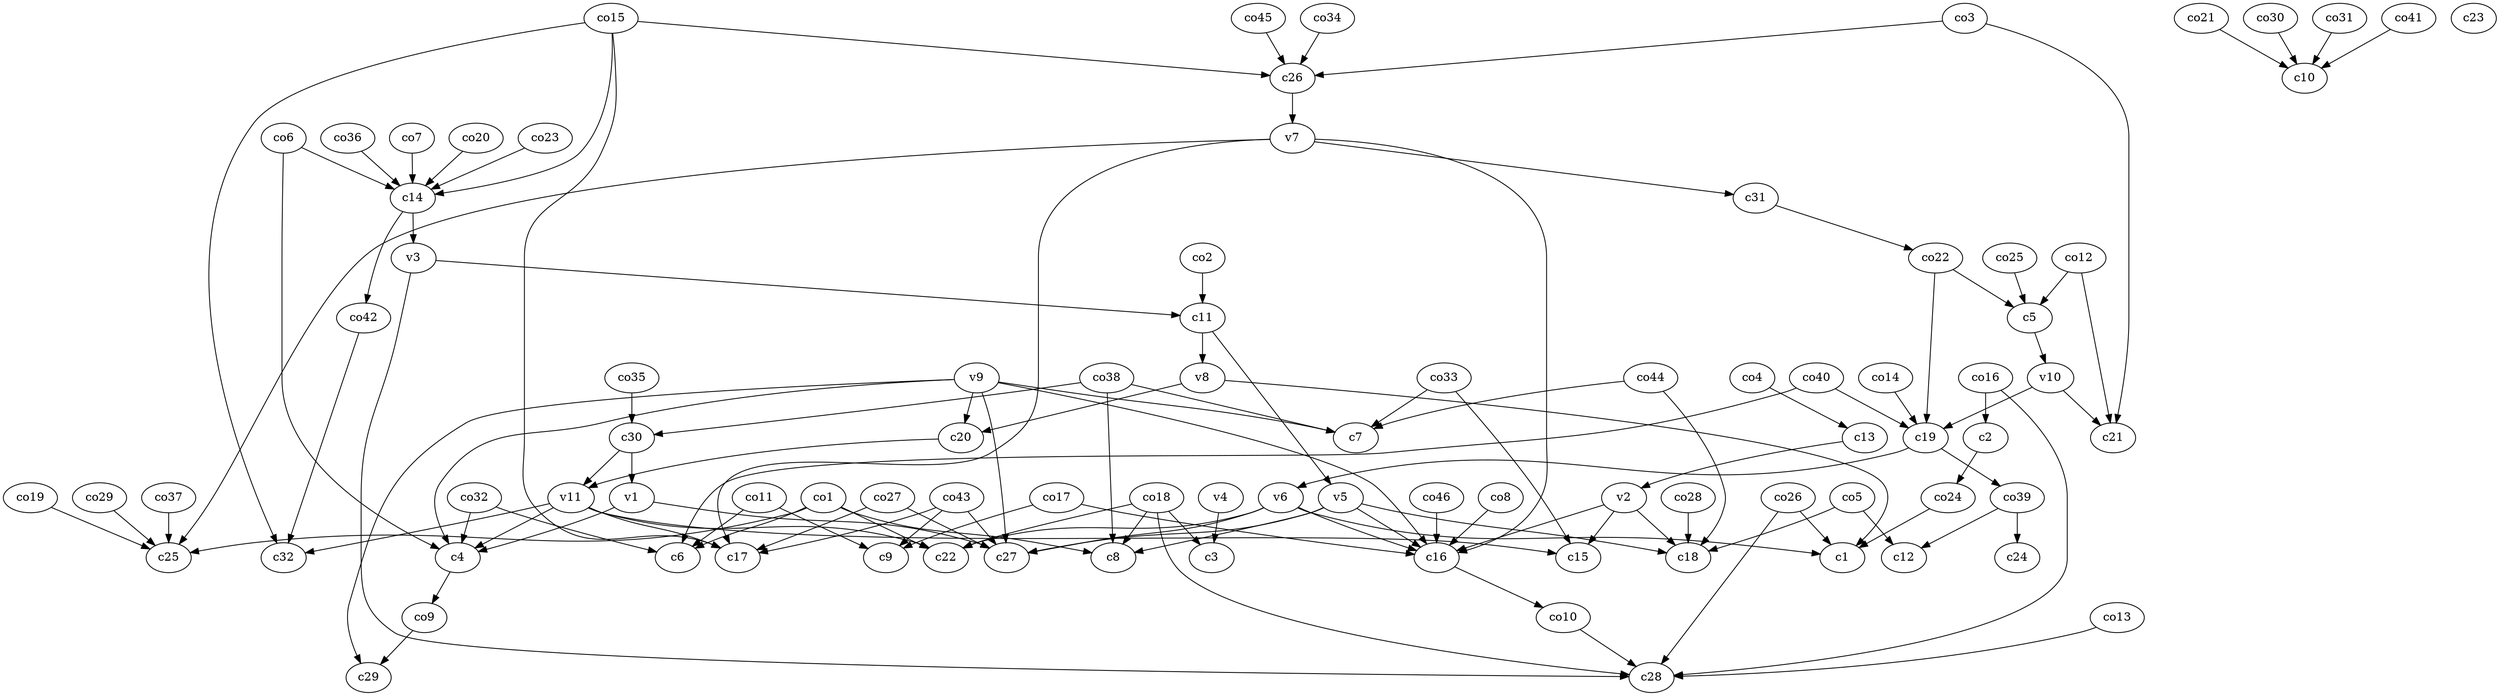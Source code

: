 strict digraph  {
c1;
c2;
c3;
c4;
c5;
c6;
c7;
c8;
c9;
c10;
c11;
c12;
c13;
c14;
c15;
c16;
c17;
c18;
c19;
c20;
c21;
c22;
c23;
c24;
c25;
c26;
c27;
c28;
c29;
c30;
c31;
c32;
v1;
v2;
v3;
v4;
v5;
v6;
v7;
v8;
v9;
v10;
v11;
co1;
co2;
co3;
co4;
co5;
co6;
co7;
co8;
co9;
co10;
co11;
co12;
co13;
co14;
co15;
co16;
co17;
co18;
co19;
co20;
co21;
co22;
co23;
co24;
co25;
co26;
co27;
co28;
co29;
co30;
co31;
co32;
co33;
co34;
co35;
co36;
co37;
co38;
co39;
co40;
co41;
co42;
co43;
co44;
co45;
co46;
c2 -> co24  [weight=1];
c4 -> co9  [weight=1];
c5 -> v10  [weight=1];
c11 -> v8  [weight=1];
c11 -> v5  [weight=1];
c13 -> v2  [weight=1];
c14 -> co42  [weight=1];
c14 -> v3  [weight=1];
c16 -> co10  [weight=1];
c19 -> v6  [weight=1];
c19 -> co39  [weight=1];
c20 -> v11  [weight=1];
c26 -> v7  [weight=1];
c30 -> v1  [weight=1];
c30 -> v11  [weight=1];
c31 -> co22  [weight=1];
v1 -> c4  [weight=1];
v1 -> c27  [weight=1];
v2 -> c15  [weight=1];
v2 -> c16  [weight=1];
v2 -> c18  [weight=1];
v3 -> c28  [weight=1];
v3 -> c11  [weight=1];
v4 -> c3  [weight=1];
v5 -> c27  [weight=1];
v5 -> c8  [weight=1];
v5 -> c16  [weight=1];
v5 -> c18  [weight=1];
v6 -> c1  [weight=1];
v6 -> c22  [weight=1];
v6 -> c27  [weight=1];
v6 -> c16  [weight=1];
v7 -> c25  [weight=1];
v7 -> c31  [weight=1];
v7 -> c17  [weight=1];
v7 -> c16  [weight=1];
v8 -> c1  [weight=1];
v8 -> c20  [weight=1];
v9 -> c7  [weight=1];
v9 -> c20  [weight=1];
v9 -> c16  [weight=1];
v9 -> c27  [weight=1];
v9 -> c29  [weight=1];
v9 -> c4  [weight=1];
v10 -> c19  [weight=1];
v10 -> c21  [weight=1];
v11 -> c15  [weight=1];
v11 -> c17  [weight=1];
v11 -> c32  [weight=1];
v11 -> c4  [weight=1];
v11 -> c22  [weight=1];
co1 -> c6  [weight=1];
co1 -> c25  [weight=1];
co1 -> c22  [weight=1];
co1 -> c8  [weight=1];
co2 -> c11  [weight=1];
co3 -> c26  [weight=1];
co3 -> c21  [weight=1];
co4 -> c13  [weight=1];
co5 -> c12  [weight=1];
co5 -> c18  [weight=1];
co6 -> c14  [weight=1];
co6 -> c4  [weight=1];
co7 -> c14  [weight=1];
co8 -> c16  [weight=1];
co9 -> c29  [weight=1];
co10 -> c28  [weight=1];
co11 -> c9  [weight=1];
co11 -> c6  [weight=1];
co12 -> c21  [weight=1];
co12 -> c5  [weight=1];
co13 -> c28  [weight=1];
co14 -> c19  [weight=1];
co15 -> c26  [weight=1];
co15 -> c17  [weight=1];
co15 -> c14  [weight=1];
co15 -> c32  [weight=1];
co16 -> c28  [weight=1];
co16 -> c2  [weight=1];
co17 -> c9  [weight=1];
co17 -> c16  [weight=1];
co18 -> c3  [weight=1];
co18 -> c28  [weight=1];
co18 -> c8  [weight=1];
co18 -> c22  [weight=1];
co19 -> c25  [weight=1];
co20 -> c14  [weight=1];
co21 -> c10  [weight=1];
co22 -> c19  [weight=1];
co22 -> c5  [weight=1];
co23 -> c14  [weight=1];
co24 -> c1  [weight=1];
co25 -> c5  [weight=1];
co26 -> c1  [weight=1];
co26 -> c28  [weight=1];
co27 -> c27  [weight=1];
co27 -> c17  [weight=1];
co28 -> c18  [weight=1];
co29 -> c25  [weight=1];
co30 -> c10  [weight=1];
co31 -> c10  [weight=1];
co32 -> c6  [weight=1];
co32 -> c4  [weight=1];
co33 -> c7  [weight=1];
co33 -> c15  [weight=1];
co34 -> c26  [weight=1];
co35 -> c30  [weight=1];
co36 -> c14  [weight=1];
co37 -> c25  [weight=1];
co38 -> c8  [weight=1];
co38 -> c7  [weight=1];
co38 -> c30  [weight=1];
co39 -> c12  [weight=1];
co39 -> c24  [weight=1];
co40 -> c19  [weight=1];
co40 -> c6  [weight=1];
co41 -> c10  [weight=1];
co42 -> c32  [weight=1];
co43 -> c27  [weight=1];
co43 -> c17  [weight=1];
co43 -> c9  [weight=1];
co44 -> c18  [weight=1];
co44 -> c7  [weight=1];
co45 -> c26  [weight=1];
co46 -> c16  [weight=1];
}
